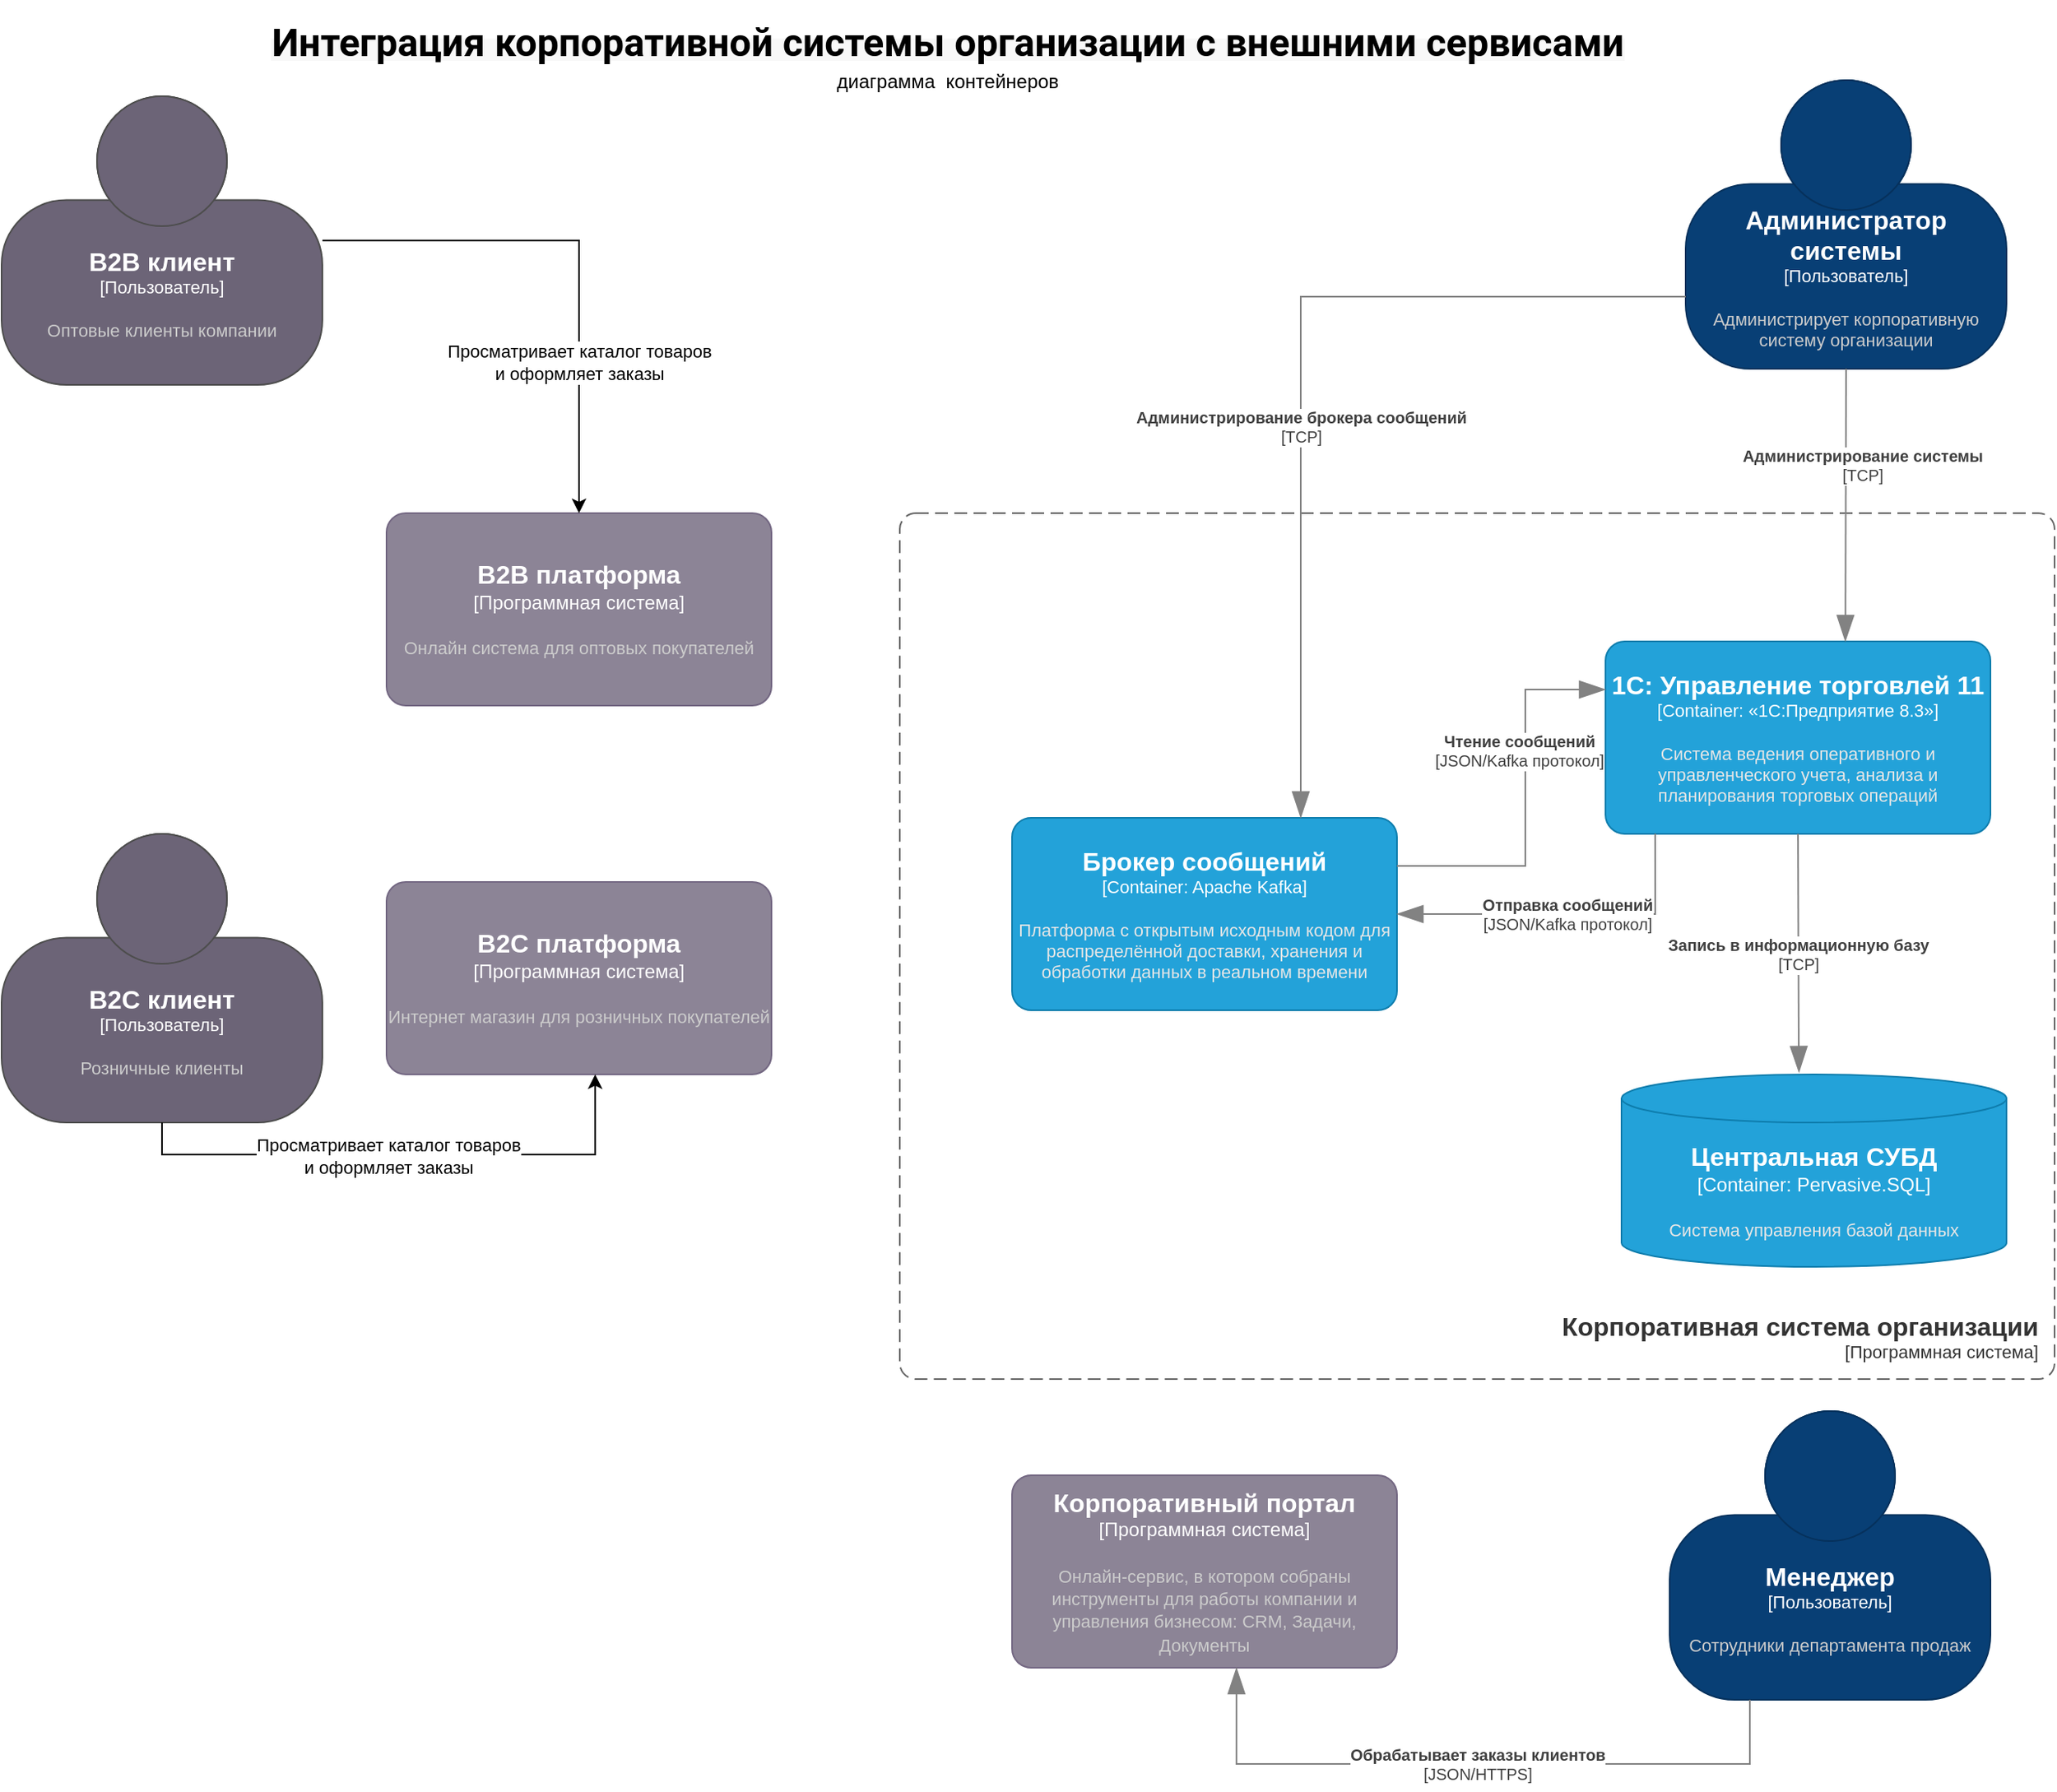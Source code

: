 <mxfile version="24.7.6">
  <diagram name="Страница — 1" id="z1YdIlAZA-OhxnnQ9seS">
    <mxGraphModel dx="1743" dy="970" grid="1" gridSize="10" guides="1" tooltips="1" connect="1" arrows="1" fold="1" page="1" pageScale="1" pageWidth="827" pageHeight="1169" math="0" shadow="0">
      <root>
        <mxCell id="0" />
        <mxCell id="1" parent="0" />
        <object placeholders="1" c4Name="Администратор системы" c4Type="Пользователь" c4Description="Администрирует корпоративную систему организации" label="&lt;font style=&quot;font-size: 16px&quot;&gt;&lt;b&gt;%c4Name%&lt;/b&gt;&lt;/font&gt;&lt;div&gt;[%c4Type%]&lt;/div&gt;&lt;br&gt;&lt;div&gt;&lt;font style=&quot;font-size: 11px&quot;&gt;&lt;font color=&quot;#cccccc&quot;&gt;%c4Description%&lt;/font&gt;&lt;/div&gt;" id="vDHBpPh0fjpCXe9gbFu_-2">
          <mxCell style="html=1;fontSize=11;dashed=0;whiteSpace=wrap;fillColor=#083F75;strokeColor=#06315C;fontColor=#ffffff;shape=mxgraph.c4.person2;align=center;metaEdit=1;points=[[0.5,0,0],[1,0.5,0],[1,0.75,0],[0.75,1,0],[0.5,1,0],[0.25,1,0],[0,0.75,0],[0,0.5,0]];resizable=0;" vertex="1" parent="1">
            <mxGeometry x="1090" y="90" width="200" height="180" as="geometry" />
          </mxCell>
        </object>
        <object placeholders="1" c4Name="B2B платформа" c4Type="Программная система" c4Description="Онлайн система для оптовых покупателей" label="&lt;font style=&quot;font-size: 16px&quot;&gt;&lt;b&gt;%c4Name%&lt;/b&gt;&lt;/font&gt;&lt;div&gt;[%c4Type%]&lt;/div&gt;&lt;br&gt;&lt;div&gt;&lt;font style=&quot;font-size: 11px&quot;&gt;&lt;font color=&quot;#cccccc&quot;&gt;%c4Description%&lt;/font&gt;&lt;/div&gt;" id="vDHBpPh0fjpCXe9gbFu_-3">
          <mxCell style="rounded=1;whiteSpace=wrap;html=1;labelBackgroundColor=none;fillColor=#8C8496;fontColor=#ffffff;align=center;arcSize=10;strokeColor=#736782;metaEdit=1;resizable=0;points=[[0.25,0,0],[0.5,0,0],[0.75,0,0],[1,0.25,0],[1,0.5,0],[1,0.75,0],[0.75,1,0],[0.5,1,0],[0.25,1,0],[0,0.75,0],[0,0.5,0],[0,0.25,0]];imageWidth=24;imageHeight=24;" vertex="1" parent="1">
            <mxGeometry x="280" y="360" width="240" height="120" as="geometry" />
          </mxCell>
        </object>
        <object placeholders="1" c4Name="B2C платформа" c4Type="Программная система" c4Description="Интернет магазин для розничных покупателей" label="&lt;font style=&quot;font-size: 16px&quot;&gt;&lt;b&gt;%c4Name%&lt;/b&gt;&lt;/font&gt;&lt;div&gt;[%c4Type%]&lt;/div&gt;&lt;br&gt;&lt;div&gt;&lt;font style=&quot;font-size: 11px&quot;&gt;&lt;font color=&quot;#cccccc&quot;&gt;%c4Description%&lt;/font&gt;&lt;/div&gt;" id="vDHBpPh0fjpCXe9gbFu_-4">
          <mxCell style="rounded=1;whiteSpace=wrap;html=1;labelBackgroundColor=none;fillColor=#8C8496;fontColor=#ffffff;align=center;arcSize=10;strokeColor=#736782;metaEdit=1;resizable=0;points=[[0.25,0,0],[0.5,0,0],[0.75,0,0],[1,0.25,0],[1,0.5,0],[1,0.75,0],[0.75,1,0],[0.5,1,0],[0.25,1,0],[0,0.75,0],[0,0.5,0],[0,0.25,0]];" vertex="1" parent="1">
            <mxGeometry x="280" y="590" width="240" height="120" as="geometry" />
          </mxCell>
        </object>
        <object placeholders="1" c4Name="Корпоративный портал" c4Type="Программная система" c4Description="Онлайн-сервис, в котором собраны инструменты для работы компании и управления бизнесом: CRM, Задачи, Документы" label="&lt;font style=&quot;font-size: 16px&quot;&gt;&lt;b&gt;%c4Name%&lt;/b&gt;&lt;/font&gt;&lt;div&gt;[%c4Type%]&lt;/div&gt;&lt;br&gt;&lt;div&gt;&lt;font style=&quot;font-size: 11px&quot;&gt;&lt;font color=&quot;#cccccc&quot;&gt;%c4Description%&lt;/font&gt;&lt;/div&gt;" id="vDHBpPh0fjpCXe9gbFu_-7">
          <mxCell style="rounded=1;whiteSpace=wrap;html=1;labelBackgroundColor=none;fillColor=#8C8496;fontColor=#ffffff;align=center;arcSize=10;strokeColor=#736782;metaEdit=1;resizable=0;points=[[0.25,0,0],[0.5,0,0],[0.75,0,0],[1,0.25,0],[1,0.5,0],[1,0.75,0],[0.75,1,0],[0.5,1,0],[0.25,1,0],[0,0.75,0],[0,0.5,0],[0,0.25,0]];" vertex="1" parent="1">
            <mxGeometry x="670" y="960" width="240" height="120" as="geometry" />
          </mxCell>
        </object>
        <mxCell id="vDHBpPh0fjpCXe9gbFu_-8" style="edgeStyle=orthogonalEdgeStyle;rounded=0;orthogonalLoop=1;jettySize=auto;html=1;" edge="1" parent="1" source="vDHBpPh0fjpCXe9gbFu_-10" target="vDHBpPh0fjpCXe9gbFu_-3">
          <mxGeometry relative="1" as="geometry" />
        </mxCell>
        <mxCell id="vDHBpPh0fjpCXe9gbFu_-9" value="Просматривает каталог товаров&lt;div&gt;и оформляет заказы&lt;/div&gt;" style="edgeLabel;html=1;align=center;verticalAlign=middle;resizable=0;points=[];" vertex="1" connectable="0" parent="vDHBpPh0fjpCXe9gbFu_-8">
          <mxGeometry x="0.061" y="3" relative="1" as="geometry">
            <mxPoint x="-3" y="61" as="offset" />
          </mxGeometry>
        </mxCell>
        <object placeholders="1" c4Name="B2B клиент" c4Type="Пользователь" c4Description="Оптовые клиенты компании" label="&lt;font style=&quot;font-size: 16px&quot;&gt;&lt;b&gt;%c4Name%&lt;/b&gt;&lt;/font&gt;&lt;div&gt;[%c4Type%]&lt;/div&gt;&lt;br&gt;&lt;div&gt;&lt;font style=&quot;font-size: 11px&quot;&gt;&lt;font color=&quot;#cccccc&quot;&gt;%c4Description%&lt;/font&gt;&lt;/div&gt;" id="vDHBpPh0fjpCXe9gbFu_-10">
          <mxCell style="html=1;fontSize=11;dashed=0;whiteSpace=wrap;fillColor=#6C6477;strokeColor=#4D4D4D;fontColor=#ffffff;shape=mxgraph.c4.person2;align=center;metaEdit=1;points=[[0.5,0,0],[1,0.5,0],[1,0.75,0],[0.75,1,0],[0.5,1,0],[0.25,1,0],[0,0.75,0],[0,0.5,0]];resizable=0;" vertex="1" parent="1">
            <mxGeometry x="40" y="100" width="200" height="180" as="geometry" />
          </mxCell>
        </object>
        <object placeholders="1" c4Name="B2C клиент" c4Type="Пользователь" c4Description="Розничные клиенты" label="&lt;font style=&quot;font-size: 16px&quot;&gt;&lt;b&gt;%c4Name%&lt;/b&gt;&lt;/font&gt;&lt;div&gt;[%c4Type%]&lt;/div&gt;&lt;br&gt;&lt;div&gt;&lt;font style=&quot;font-size: 11px&quot;&gt;&lt;font color=&quot;#cccccc&quot;&gt;%c4Description%&lt;/font&gt;&lt;/div&gt;" id="vDHBpPh0fjpCXe9gbFu_-11">
          <mxCell style="html=1;fontSize=11;dashed=0;whiteSpace=wrap;fillColor=#6C6477;strokeColor=#4D4D4D;fontColor=#ffffff;shape=mxgraph.c4.person2;align=center;metaEdit=1;points=[[0.5,0,0],[1,0.5,0],[1,0.75,0],[0.75,1,0],[0.5,1,0],[0.25,1,0],[0,0.75,0],[0,0.5,0]];resizable=0;" vertex="1" parent="1">
            <mxGeometry x="40" y="560" width="200" height="180" as="geometry" />
          </mxCell>
        </object>
        <object placeholders="1" c4Name="Менеджер" c4Type="Пользователь" c4Description="Сотрудники департамента продаж" label="&lt;font style=&quot;font-size: 16px&quot;&gt;&lt;b&gt;%c4Name%&lt;/b&gt;&lt;/font&gt;&lt;div&gt;[%c4Type%]&lt;/div&gt;&lt;br&gt;&lt;div&gt;&lt;font style=&quot;font-size: 11px&quot;&gt;&lt;font color=&quot;#cccccc&quot;&gt;%c4Description%&lt;/font&gt;&lt;/div&gt;" id="vDHBpPh0fjpCXe9gbFu_-12">
          <mxCell style="html=1;fontSize=11;dashed=0;whiteSpace=wrap;fillColor=#083F75;strokeColor=#06315C;fontColor=#ffffff;shape=mxgraph.c4.person2;align=center;metaEdit=1;points=[[0.5,0,0],[1,0.5,0],[1,0.75,0],[0.75,1,0],[0.5,1,0],[0.25,1,0],[0,0.75,0],[0,0.5,0]];resizable=0;" vertex="1" parent="1">
            <mxGeometry x="1080" y="920" width="200" height="180" as="geometry" />
          </mxCell>
        </object>
        <mxCell id="vDHBpPh0fjpCXe9gbFu_-19" style="edgeStyle=orthogonalEdgeStyle;rounded=0;orthogonalLoop=1;jettySize=auto;html=1;entryX=0.542;entryY=1;entryDx=0;entryDy=0;entryPerimeter=0;exitX=0.5;exitY=1;exitDx=0;exitDy=0;exitPerimeter=0;" edge="1" parent="1" source="vDHBpPh0fjpCXe9gbFu_-11" target="vDHBpPh0fjpCXe9gbFu_-4">
          <mxGeometry relative="1" as="geometry" />
        </mxCell>
        <mxCell id="vDHBpPh0fjpCXe9gbFu_-20" value="Просматривает каталог товаров&lt;div&gt;и оформляет заказы&lt;/div&gt;" style="edgeLabel;html=1;align=center;verticalAlign=middle;resizable=0;points=[];" vertex="1" connectable="0" parent="vDHBpPh0fjpCXe9gbFu_-19">
          <mxGeometry x="-0.054" y="-1" relative="1" as="geometry">
            <mxPoint as="offset" />
          </mxGeometry>
        </mxCell>
        <mxCell id="vDHBpPh0fjpCXe9gbFu_-23" value="&lt;div&gt;&lt;span style=&quot;font-family: Roboto, sans-serif; text-align: left; white-space: pre-line; background-color: rgb(248, 248, 248);&quot;&gt;&lt;font style=&quot;font-size: 24px;&quot;&gt;&lt;b style=&quot;&quot;&gt;Интеграция корпоративной системы организации с внешними сервисами&lt;/b&gt;&lt;/font&gt;&lt;/span&gt;&lt;br&gt;&lt;/div&gt;&lt;div&gt;диаграмма&amp;nbsp; контейнеров&lt;span style=&quot;font-family: Roboto, sans-serif; font-size: 14px; text-align: left; white-space: pre-line; background-color: rgb(248, 248, 248);&quot;&gt;&lt;br&gt;&lt;/span&gt;&lt;/div&gt;" style="text;html=1;align=center;verticalAlign=middle;whiteSpace=wrap;rounded=0;" vertex="1" parent="1">
          <mxGeometry x="160" y="40" width="940" height="70" as="geometry" />
        </mxCell>
        <object placeholders="1" c4Name="Корпоративная система организации" c4Type="SystemScopeBoundary" c4Application="Программная система" label="&lt;font style=&quot;font-size: 16px&quot;&gt;&lt;b&gt;&lt;div style=&quot;&quot;&gt;%c4Name%&lt;/div&gt;&lt;/b&gt;&lt;/font&gt;&lt;div style=&quot;&quot;&gt;[%c4Application%]&lt;/div&gt;" id="vDHBpPh0fjpCXe9gbFu_-24">
          <mxCell style="rounded=1;fontSize=11;whiteSpace=wrap;html=1;dashed=1;arcSize=20;fillColor=none;strokeColor=#666666;fontColor=#333333;labelBackgroundColor=none;align=right;verticalAlign=bottom;labelBorderColor=none;spacingTop=0;spacing=10;dashPattern=8 4;metaEdit=1;rotatable=0;perimeter=rectanglePerimeter;noLabel=0;labelPadding=0;allowArrows=0;connectable=0;expand=0;recursiveResize=0;editable=1;pointerEvents=0;absoluteArcSize=1;points=[[0.25,0,0],[0.5,0,0],[0.75,0,0],[1,0.25,0],[1,0.5,0],[1,0.75,0],[0.75,1,0],[0.5,1,0],[0.25,1,0],[0,0.75,0],[0,0.5,0],[0,0.25,0]];" vertex="1" parent="1">
            <mxGeometry x="600" y="360" width="720" height="540" as="geometry" />
          </mxCell>
        </object>
        <object placeholders="1" c4Name="Центральная СУБД" c4Type="Container" c4Technology="Pervasive.SQL" c4Description="Система управления базой данных" label="&lt;font style=&quot;font-size: 16px&quot;&gt;&lt;b&gt;%c4Name%&lt;/b&gt;&lt;/font&gt;&lt;div&gt;[%c4Type%:&amp;nbsp;%c4Technology%]&lt;/div&gt;&lt;br&gt;&lt;div&gt;&lt;font style=&quot;font-size: 11px&quot;&gt;&lt;font color=&quot;#E6E6E6&quot;&gt;%c4Description%&lt;/font&gt;&lt;/div&gt;" id="vDHBpPh0fjpCXe9gbFu_-27">
          <mxCell style="shape=cylinder3;size=15;whiteSpace=wrap;html=1;boundedLbl=1;rounded=0;labelBackgroundColor=none;fillColor=#23A2D9;fontSize=12;fontColor=#ffffff;align=center;strokeColor=#0E7DAD;metaEdit=1;points=[[0.5,0,0],[1,0.25,0],[1,0.5,0],[1,0.75,0],[0.5,1,0],[0,0.75,0],[0,0.5,0],[0,0.25,0]];resizable=0;" vertex="1" parent="1">
            <mxGeometry x="1050" y="710" width="240" height="120" as="geometry" />
          </mxCell>
        </object>
        <object placeholders="1" c4Name="Брокер сообщений" c4Type="Container" c4Technology="Apache Kafka" c4Description="Платформа с открытым исходным кодом для распределённой доставки, хранения и обработки данных в реальном времени" label="&lt;font style=&quot;font-size: 16px&quot;&gt;&lt;b&gt;%c4Name%&lt;/b&gt;&lt;/font&gt;&lt;div&gt;[%c4Type%: %c4Technology%]&lt;/div&gt;&lt;br&gt;&lt;div&gt;&lt;font style=&quot;font-size: 11px&quot;&gt;&lt;font color=&quot;#E6E6E6&quot;&gt;%c4Description%&lt;/font&gt;&lt;/div&gt;" id="vDHBpPh0fjpCXe9gbFu_-28">
          <mxCell style="rounded=1;whiteSpace=wrap;html=1;fontSize=11;labelBackgroundColor=none;fillColor=#23A2D9;fontColor=#ffffff;align=center;arcSize=10;strokeColor=#0E7DAD;metaEdit=1;resizable=0;points=[[0.25,0,0],[0.5,0,0],[0.75,0,0],[1,0.25,0],[1,0.5,0],[1,0.75,0],[0.75,1,0],[0.5,1,0],[0.25,1,0],[0,0.75,0],[0,0.5,0],[0,0.25,0]];" vertex="1" parent="1">
            <mxGeometry x="670" y="550" width="240" height="120" as="geometry" />
          </mxCell>
        </object>
        <object placeholders="1" c4Name="1C: Управление торговлей 11" c4Type="Container" c4Technology="«1С:Предприятие 8.3»" c4Description="Система ведения оперативного и управленческого учета, анализа и планирования торговых операций" label="&lt;font style=&quot;font-size: 16px&quot;&gt;&lt;b&gt;%c4Name%&lt;/b&gt;&lt;/font&gt;&lt;div&gt;[%c4Type%: %c4Technology%]&lt;/div&gt;&lt;br&gt;&lt;div&gt;&lt;font style=&quot;font-size: 11px&quot;&gt;&lt;font color=&quot;#E6E6E6&quot;&gt;%c4Description%&lt;/font&gt;&lt;/div&gt;" id="vDHBpPh0fjpCXe9gbFu_-29">
          <mxCell style="rounded=1;whiteSpace=wrap;html=1;fontSize=11;labelBackgroundColor=none;fillColor=#23A2D9;fontColor=#ffffff;align=center;arcSize=10;strokeColor=#0E7DAD;metaEdit=1;resizable=0;points=[[0.25,0,0],[0.5,0,0],[0.75,0,0],[1,0.25,0],[1,0.5,0],[1,0.75,0],[0.75,1,0],[0.5,1,0],[0.25,1,0],[0,0.75,0],[0,0.5,0],[0,0.25,0]];" vertex="1" parent="1">
            <mxGeometry x="1040" y="440" width="240" height="120" as="geometry" />
          </mxCell>
        </object>
        <object placeholders="1" c4Type="Relationship" c4Technology="TCP" c4Description="Администрирование брокера сообщений" label="&lt;div style=&quot;text-align: left&quot;&gt;&lt;div style=&quot;text-align: center&quot;&gt;&lt;b&gt;%c4Description%&lt;/b&gt;&lt;/div&gt;&lt;div style=&quot;text-align: center&quot;&gt;[%c4Technology%]&lt;/div&gt;&lt;/div&gt;" id="vDHBpPh0fjpCXe9gbFu_-30">
          <mxCell style="endArrow=blockThin;html=1;fontSize=10;fontColor=#404040;strokeWidth=1;endFill=1;strokeColor=#828282;elbow=vertical;metaEdit=1;endSize=14;startSize=14;jumpStyle=arc;jumpSize=16;rounded=0;edgeStyle=orthogonalEdgeStyle;exitX=0;exitY=0.75;exitDx=0;exitDy=0;exitPerimeter=0;entryX=0.75;entryY=0;entryDx=0;entryDy=0;entryPerimeter=0;" edge="1" parent="1" source="vDHBpPh0fjpCXe9gbFu_-2" target="vDHBpPh0fjpCXe9gbFu_-28">
            <mxGeometry x="0.136" width="240" relative="1" as="geometry">
              <mxPoint x="850" y="430" as="sourcePoint" />
              <mxPoint x="1090" y="430" as="targetPoint" />
              <mxPoint as="offset" />
            </mxGeometry>
          </mxCell>
        </object>
        <object placeholders="1" c4Type="Relationship" c4Technology="TCP" c4Description="Администрирование системы" label="&lt;div style=&quot;text-align: left&quot;&gt;&lt;div style=&quot;text-align: center&quot;&gt;&lt;b&gt;%c4Description%&lt;/b&gt;&lt;/div&gt;&lt;div style=&quot;text-align: center&quot;&gt;[%c4Technology%]&lt;/div&gt;&lt;/div&gt;" id="vDHBpPh0fjpCXe9gbFu_-31">
          <mxCell style="endArrow=blockThin;html=1;fontSize=10;fontColor=#404040;strokeWidth=1;endFill=1;strokeColor=#828282;elbow=vertical;metaEdit=1;endSize=14;startSize=14;jumpStyle=arc;jumpSize=16;rounded=0;edgeStyle=orthogonalEdgeStyle;exitX=0.5;exitY=1;exitDx=0;exitDy=0;exitPerimeter=0;entryX=0.623;entryY=0;entryDx=0;entryDy=0;entryPerimeter=0;" edge="1" parent="1" source="vDHBpPh0fjpCXe9gbFu_-2" target="vDHBpPh0fjpCXe9gbFu_-29">
            <mxGeometry x="-0.296" y="10" width="240" relative="1" as="geometry">
              <mxPoint x="1280" y="320" as="sourcePoint" />
              <mxPoint x="1520" y="320" as="targetPoint" />
              <mxPoint as="offset" />
            </mxGeometry>
          </mxCell>
        </object>
        <object placeholders="1" c4Type="Relationship" c4Technology="TCP" c4Description="Запись в информационную базу" label="&lt;div style=&quot;text-align: left&quot;&gt;&lt;div style=&quot;text-align: center&quot;&gt;&lt;b&gt;%c4Description%&lt;/b&gt;&lt;/div&gt;&lt;div style=&quot;text-align: center&quot;&gt;[%c4Technology%]&lt;/div&gt;&lt;/div&gt;" id="vDHBpPh0fjpCXe9gbFu_-34">
          <mxCell style="endArrow=blockThin;html=1;fontSize=10;fontColor=#404040;strokeWidth=1;endFill=1;strokeColor=#828282;elbow=vertical;metaEdit=1;endSize=14;startSize=14;jumpStyle=arc;jumpSize=16;rounded=0;edgeStyle=orthogonalEdgeStyle;entryX=0.461;entryY=-0.01;entryDx=0;entryDy=0;entryPerimeter=0;exitX=0.5;exitY=1;exitDx=0;exitDy=0;exitPerimeter=0;" edge="1" parent="1" source="vDHBpPh0fjpCXe9gbFu_-29" target="vDHBpPh0fjpCXe9gbFu_-27">
            <mxGeometry width="240" relative="1" as="geometry">
              <mxPoint x="1160" y="590" as="sourcePoint" />
              <mxPoint x="1160" y="640" as="targetPoint" />
            </mxGeometry>
          </mxCell>
        </object>
        <object placeholders="1" c4Type="Relationship" c4Technology="JSON/Kafka протокол" c4Description="Чтение сообщений" label="&lt;div style=&quot;text-align: left&quot;&gt;&lt;div style=&quot;text-align: center&quot;&gt;&lt;b&gt;%c4Description%&lt;/b&gt;&lt;/div&gt;&lt;div style=&quot;text-align: center&quot;&gt;[%c4Technology%]&lt;/div&gt;&lt;/div&gt;" id="vDHBpPh0fjpCXe9gbFu_-37">
          <mxCell style="endArrow=blockThin;html=1;fontSize=10;fontColor=#404040;strokeWidth=1;endFill=1;strokeColor=#828282;elbow=vertical;metaEdit=1;endSize=14;startSize=14;jumpStyle=arc;jumpSize=16;rounded=0;edgeStyle=orthogonalEdgeStyle;exitX=1;exitY=0.25;exitDx=0;exitDy=0;exitPerimeter=0;entryX=0;entryY=0.25;entryDx=0;entryDy=0;entryPerimeter=0;" edge="1" parent="1" source="vDHBpPh0fjpCXe9gbFu_-28" target="vDHBpPh0fjpCXe9gbFu_-29">
            <mxGeometry x="0.27" y="4" width="240" relative="1" as="geometry">
              <mxPoint x="810" y="750" as="sourcePoint" />
              <mxPoint x="1050" y="750" as="targetPoint" />
              <Array as="points">
                <mxPoint x="990" y="580" />
                <mxPoint x="990" y="470" />
              </Array>
              <mxPoint as="offset" />
            </mxGeometry>
          </mxCell>
        </object>
        <object placeholders="1" c4Type="Relationship" c4Technology="JSON/Kafka протокол" c4Description="Отправка сообщений" label="&lt;div style=&quot;text-align: left&quot;&gt;&lt;div style=&quot;text-align: center&quot;&gt;&lt;b&gt;%c4Description%&lt;/b&gt;&lt;/div&gt;&lt;div style=&quot;text-align: center&quot;&gt;[%c4Technology%]&lt;/div&gt;&lt;/div&gt;" id="vDHBpPh0fjpCXe9gbFu_-38">
          <mxCell style="endArrow=blockThin;html=1;fontSize=10;fontColor=#404040;strokeWidth=1;endFill=1;strokeColor=#828282;elbow=vertical;metaEdit=1;endSize=14;startSize=14;jumpStyle=arc;jumpSize=16;rounded=0;edgeStyle=orthogonalEdgeStyle;exitX=0.129;exitY=0.999;exitDx=0;exitDy=0;exitPerimeter=0;entryX=1;entryY=0.5;entryDx=0;entryDy=0;entryPerimeter=0;" edge="1" parent="1" source="vDHBpPh0fjpCXe9gbFu_-29" target="vDHBpPh0fjpCXe9gbFu_-28">
            <mxGeometry width="240" relative="1" as="geometry">
              <mxPoint x="670" y="780" as="sourcePoint" />
              <mxPoint x="910" y="780" as="targetPoint" />
            </mxGeometry>
          </mxCell>
        </object>
        <object placeholders="1" c4Type="Relationship" c4Technology="JSON/HTTPS" c4Description="Обрабатывает заказы клиентов" label="&lt;div style=&quot;text-align: left&quot;&gt;&lt;div style=&quot;text-align: center&quot;&gt;&lt;b&gt;%c4Description%&lt;/b&gt;&lt;/div&gt;&lt;div style=&quot;text-align: center&quot;&gt;[%c4Technology%]&lt;/div&gt;&lt;/div&gt;" id="vDHBpPh0fjpCXe9gbFu_-39">
          <mxCell style="endArrow=blockThin;html=1;fontSize=10;fontColor=#404040;strokeWidth=1;endFill=1;strokeColor=#828282;elbow=vertical;metaEdit=1;endSize=14;startSize=14;jumpStyle=arc;jumpSize=16;rounded=0;edgeStyle=orthogonalEdgeStyle;exitX=0.25;exitY=1;exitDx=0;exitDy=0;exitPerimeter=0;entryX=0.583;entryY=1;entryDx=0;entryDy=0;entryPerimeter=0;" edge="1" parent="1" source="vDHBpPh0fjpCXe9gbFu_-12" target="vDHBpPh0fjpCXe9gbFu_-7">
            <mxGeometry width="240" relative="1" as="geometry">
              <mxPoint x="630" y="1110" as="sourcePoint" />
              <mxPoint x="870" y="1110" as="targetPoint" />
              <Array as="points">
                <mxPoint x="1130" y="1140" />
                <mxPoint x="810" y="1140" />
              </Array>
            </mxGeometry>
          </mxCell>
        </object>
      </root>
    </mxGraphModel>
  </diagram>
</mxfile>

